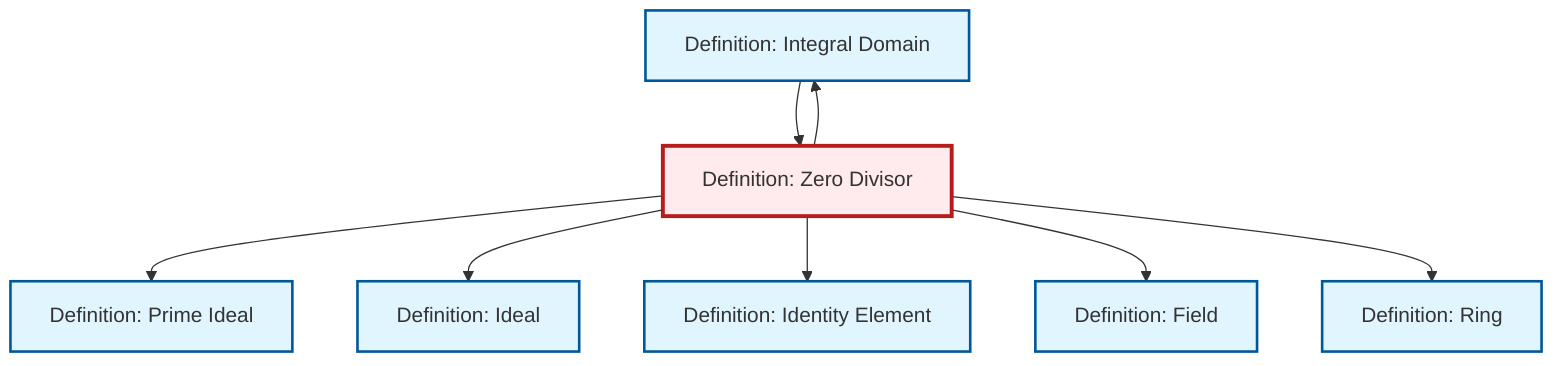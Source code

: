 graph TD
    classDef definition fill:#e1f5fe,stroke:#01579b,stroke-width:2px
    classDef theorem fill:#f3e5f5,stroke:#4a148c,stroke-width:2px
    classDef axiom fill:#fff3e0,stroke:#e65100,stroke-width:2px
    classDef example fill:#e8f5e9,stroke:#1b5e20,stroke-width:2px
    classDef current fill:#ffebee,stroke:#b71c1c,stroke-width:3px
    def-identity-element["Definition: Identity Element"]:::definition
    def-ring["Definition: Ring"]:::definition
    def-field["Definition: Field"]:::definition
    def-prime-ideal["Definition: Prime Ideal"]:::definition
    def-ideal["Definition: Ideal"]:::definition
    def-integral-domain["Definition: Integral Domain"]:::definition
    def-zero-divisor["Definition: Zero Divisor"]:::definition
    def-zero-divisor --> def-prime-ideal
    def-zero-divisor --> def-ideal
    def-integral-domain --> def-zero-divisor
    def-zero-divisor --> def-identity-element
    def-zero-divisor --> def-field
    def-zero-divisor --> def-ring
    def-zero-divisor --> def-integral-domain
    class def-zero-divisor current